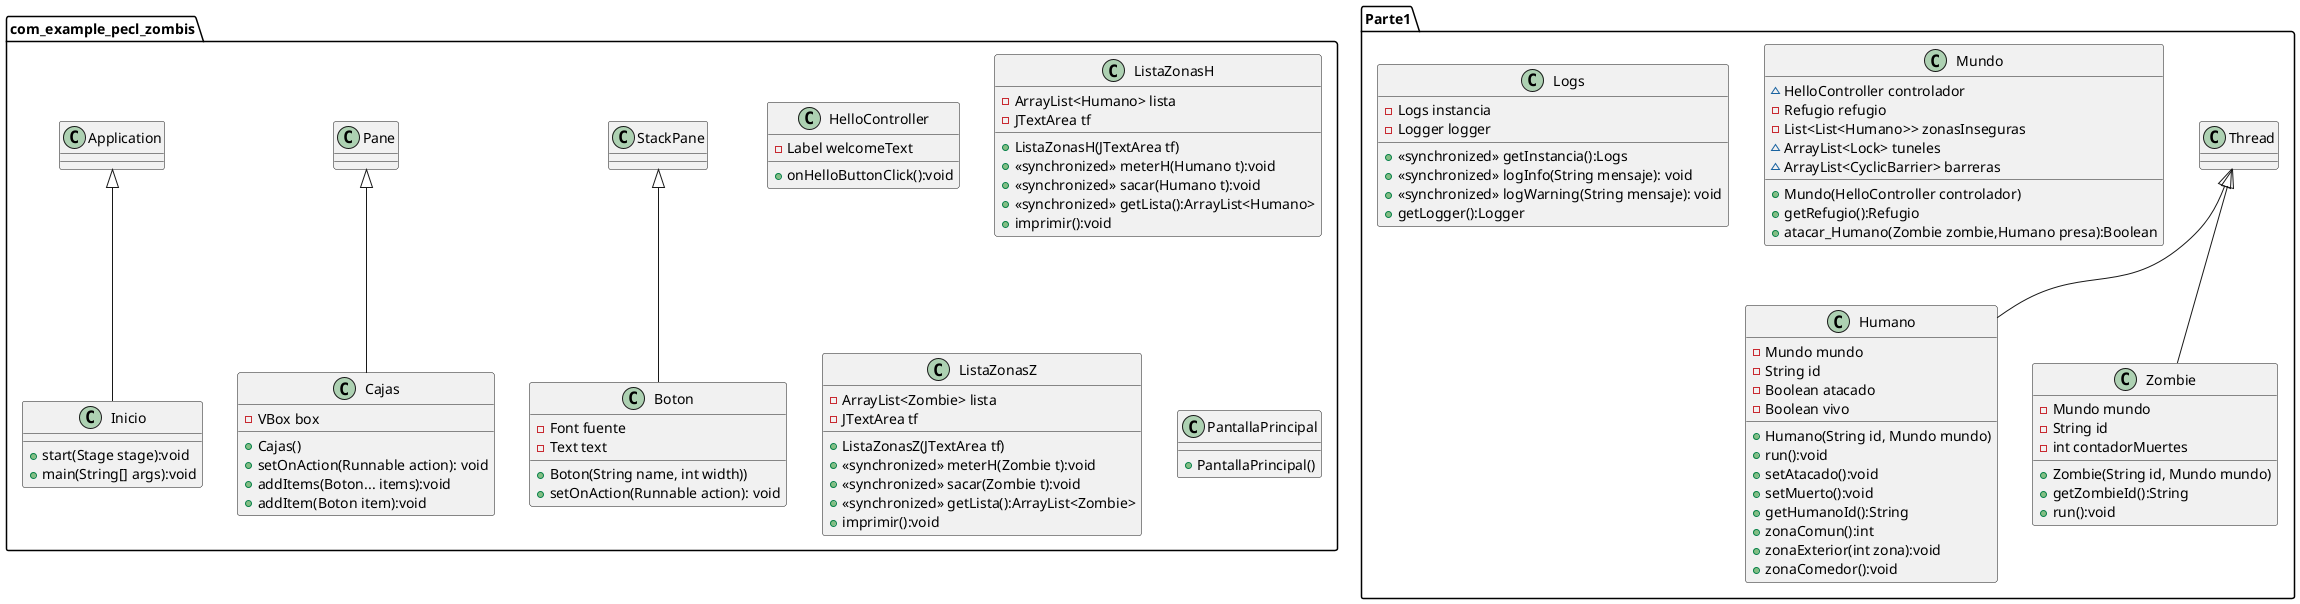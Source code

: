 @startuml
'https://plantuml.com/class-diagram

package Parte1{
class Humano extends Thread{
    - Mundo mundo
    - String id
    - Boolean atacado
    - Boolean vivo
    +Humano(String id, Mundo mundo)
    +run():void
    +setAtacado():void
    +setMuerto():void
    +getHumanoId():String
    +zonaComun():int
    +zonaExterior(int zona):void
    +zonaComedor():void
}


class Zombie extends Thread{
    - Mundo mundo
    - String id
    - int contadorMuertes
    +Zombie(String id, Mundo mundo)
    +getZombieId():String
    +run():void
}

class Mundo{
    ~HelloController controlador
    -Refugio refugio
    -List<List<Humano>> zonasInseguras
    ~ArrayList<Lock> tuneles
    ~ArrayList<CyclicBarrier> barreras
    +Mundo(HelloController controlador)
    +getRefugio():Refugio
    +atacar_Humano(Zombie zombie,Humano presa):Boolean


}

class Logs{
    -Logs instancia
    -Logger logger
    + «synchronized» getInstancia():Logs
    + «synchronized» logInfo(String mensaje): void
    + «synchronized» logWarning(String mensaje): void
    +getLogger():Logger
    }


}
package com_example_pecl_zombis{
class Boton extends StackPane{
    - Font fuente
    - Text text
    +Boton(String name, int width))
    +setOnAction(Runnable action): void
    }
class Cajas extends Pane{
    - VBox box
    +Cajas()
    +setOnAction(Runnable action): void
    +addItems(Boton... items):void
    +addItem(Boton item):void
    }
class HelloController{
    -Label welcomeText
    +onHelloButtonClick():void
    }
class Inicio extends Application{
    +start(Stage stage):void
    +main(String[] args):void
    }
class ListaZonasH{
    -ArrayList<Humano> lista
    -JTextArea tf
    +ListaZonasH(JTextArea tf)
    + «synchronized» meterH(Humano t):void
    + «synchronized» sacar(Humano t):void
    + «synchronized» getLista():ArrayList<Humano>
    + imprimir():void
    }
class ListaZonasZ{
    -ArrayList<Zombie> lista
    -JTextArea tf
    +ListaZonasZ(JTextArea tf)
    + «synchronized» meterH(Zombie t):void
    + «synchronized» sacar(Zombie t):void
    + «synchronized» getLista():ArrayList<Zombie>
    + imprimir():void
    }

class PantallaPrincipal{
    +PantallaPrincipal()
}







@enduml
